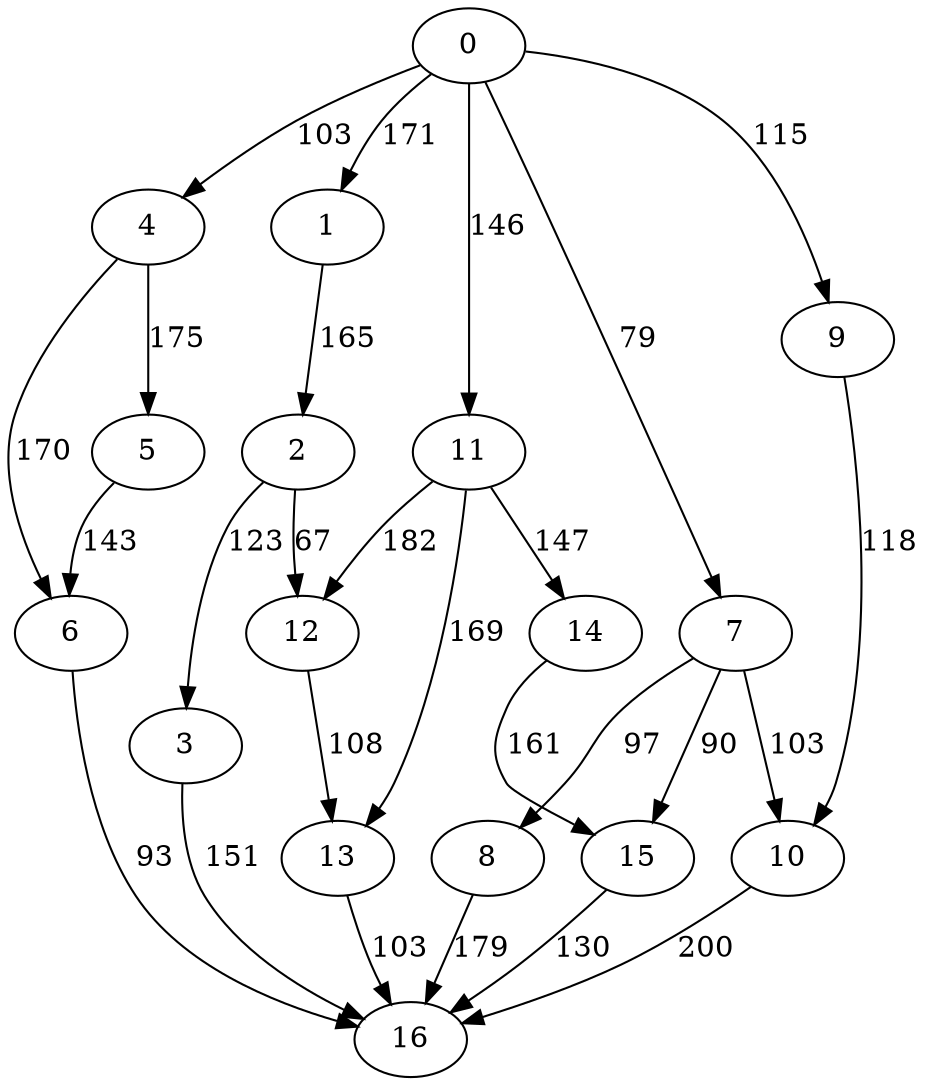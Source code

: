 digraph t10p3_5 {
0 -> 1 [ label = 171 ];
0 -> 4 [ label = 103 ];
0 -> 7 [ label = 79 ];
0 -> 9 [ label = 115 ];
0 -> 11 [ label = 146 ];
1 -> 2 [ label = 165 ];
2 -> 3 [ label = 123 ];
2 -> 12 [ label = 67 ];
3 -> 16 [ label = 151 ];
4 -> 5 [ label = 175 ];
4 -> 6 [ label = 170 ];
5 -> 6 [ label = 143 ];
6 -> 16 [ label = 93 ];
7 -> 8 [ label = 97 ];
7 -> 10 [ label = 103 ];
7 -> 15 [ label = 90 ];
8 -> 16 [ label = 179 ];
9 -> 10 [ label = 118 ];
10 -> 16 [ label = 200 ];
11 -> 12 [ label = 182 ];
11 -> 13 [ label = 169 ];
11 -> 14 [ label = 147 ];
12 -> 13 [ label = 108 ];
13 -> 16 [ label = 103 ];
14 -> 15 [ label = 161 ];
15 -> 16 [ label = 130 ];
 }

